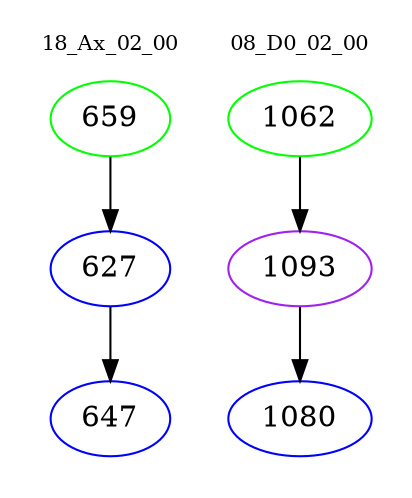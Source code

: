 digraph{
subgraph cluster_0 {
color = white
label = "18_Ax_02_00";
fontsize=10;
T0_659 [label="659", color="green"]
T0_659 -> T0_627 [color="black"]
T0_627 [label="627", color="blue"]
T0_627 -> T0_647 [color="black"]
T0_647 [label="647", color="blue"]
}
subgraph cluster_1 {
color = white
label = "08_D0_02_00";
fontsize=10;
T1_1062 [label="1062", color="green"]
T1_1062 -> T1_1093 [color="black"]
T1_1093 [label="1093", color="purple"]
T1_1093 -> T1_1080 [color="black"]
T1_1080 [label="1080", color="blue"]
}
}
